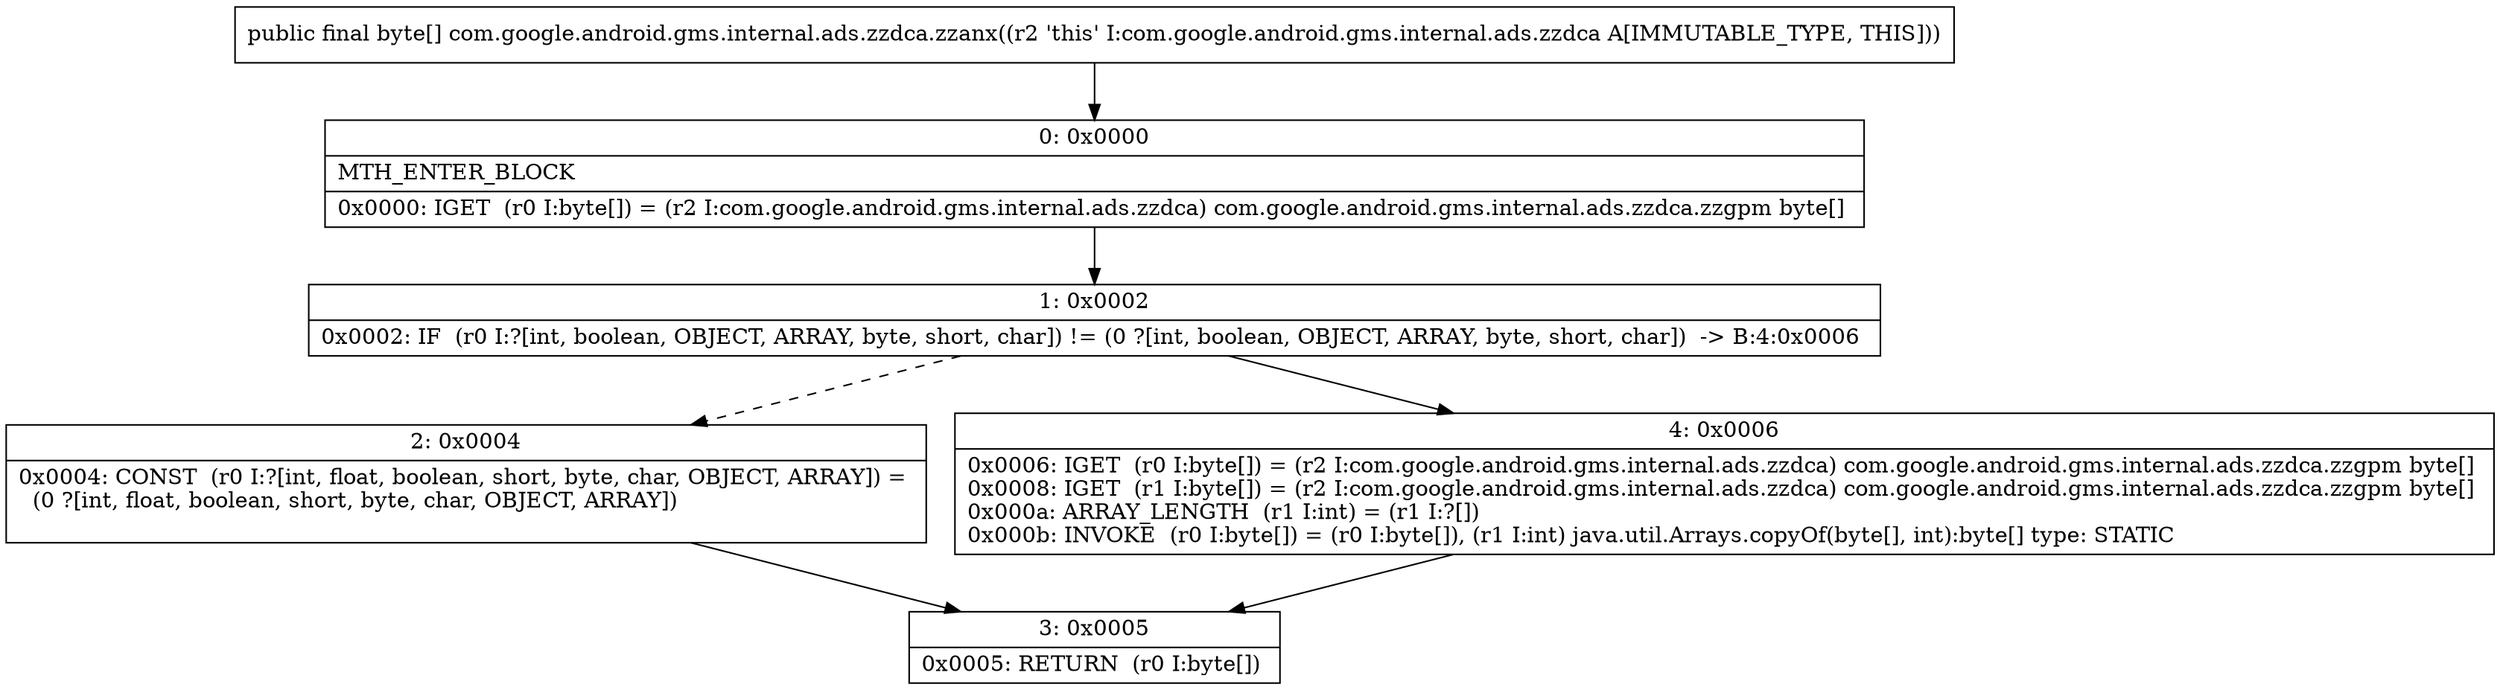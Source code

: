digraph "CFG forcom.google.android.gms.internal.ads.zzdca.zzanx()[B" {
Node_0 [shape=record,label="{0\:\ 0x0000|MTH_ENTER_BLOCK\l|0x0000: IGET  (r0 I:byte[]) = (r2 I:com.google.android.gms.internal.ads.zzdca) com.google.android.gms.internal.ads.zzdca.zzgpm byte[] \l}"];
Node_1 [shape=record,label="{1\:\ 0x0002|0x0002: IF  (r0 I:?[int, boolean, OBJECT, ARRAY, byte, short, char]) != (0 ?[int, boolean, OBJECT, ARRAY, byte, short, char])  \-\> B:4:0x0006 \l}"];
Node_2 [shape=record,label="{2\:\ 0x0004|0x0004: CONST  (r0 I:?[int, float, boolean, short, byte, char, OBJECT, ARRAY]) = \l  (0 ?[int, float, boolean, short, byte, char, OBJECT, ARRAY])\l \l}"];
Node_3 [shape=record,label="{3\:\ 0x0005|0x0005: RETURN  (r0 I:byte[]) \l}"];
Node_4 [shape=record,label="{4\:\ 0x0006|0x0006: IGET  (r0 I:byte[]) = (r2 I:com.google.android.gms.internal.ads.zzdca) com.google.android.gms.internal.ads.zzdca.zzgpm byte[] \l0x0008: IGET  (r1 I:byte[]) = (r2 I:com.google.android.gms.internal.ads.zzdca) com.google.android.gms.internal.ads.zzdca.zzgpm byte[] \l0x000a: ARRAY_LENGTH  (r1 I:int) = (r1 I:?[]) \l0x000b: INVOKE  (r0 I:byte[]) = (r0 I:byte[]), (r1 I:int) java.util.Arrays.copyOf(byte[], int):byte[] type: STATIC \l}"];
MethodNode[shape=record,label="{public final byte[] com.google.android.gms.internal.ads.zzdca.zzanx((r2 'this' I:com.google.android.gms.internal.ads.zzdca A[IMMUTABLE_TYPE, THIS])) }"];
MethodNode -> Node_0;
Node_0 -> Node_1;
Node_1 -> Node_2[style=dashed];
Node_1 -> Node_4;
Node_2 -> Node_3;
Node_4 -> Node_3;
}


